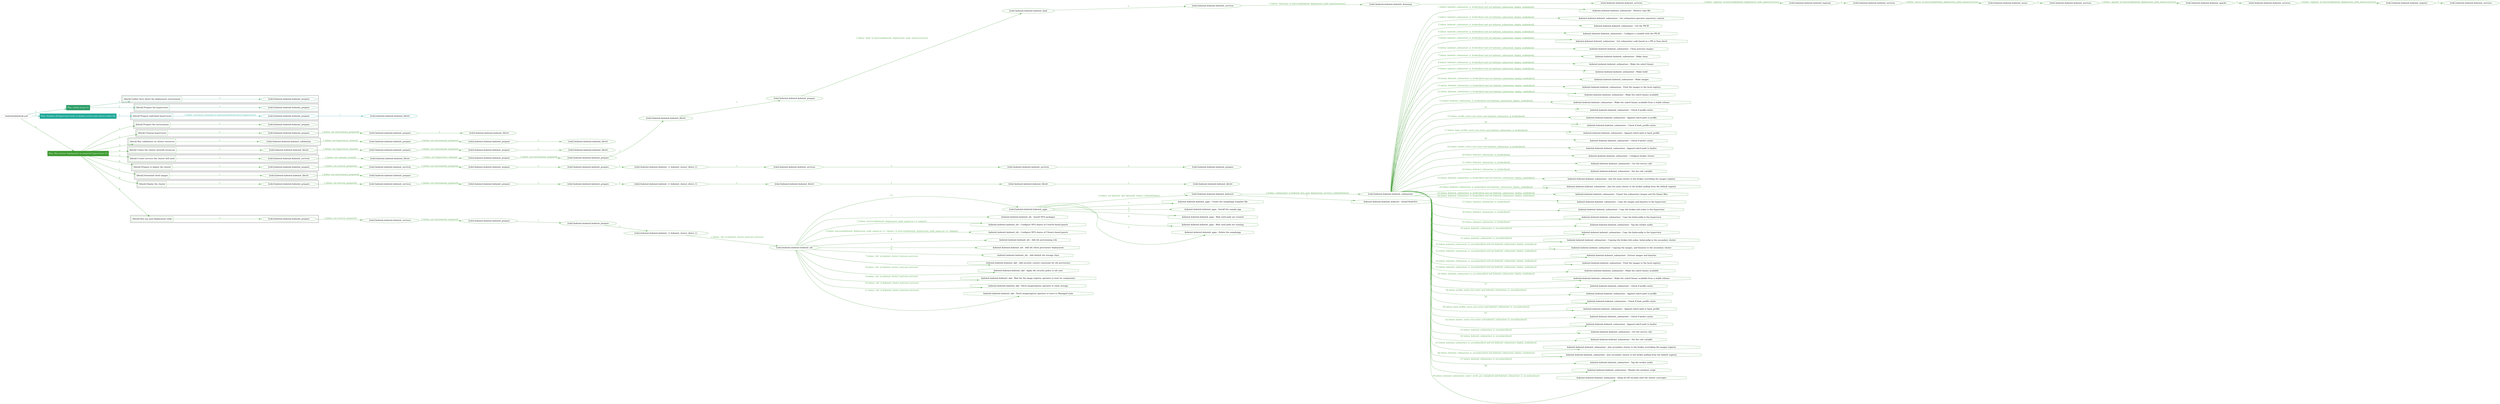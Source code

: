 digraph {
	graph [concentrate=true ordering=in rankdir=LR ratio=fill]
	edge [esep=5 sep=10]
	"kubeinit/playbook.yml" [id=root_node style=dotted]
	play_0c4634a3 [label="Play: Initial setup (1)" color="#2e9e67" fontcolor="#ffffff" id=play_0c4634a3 shape=box style=filled tooltip=localhost]
	"kubeinit/playbook.yml" -> play_0c4634a3 [label="1 " color="#2e9e67" fontcolor="#2e9e67" id=edge_c3331d84 labeltooltip="1 " tooltip="1 "]
	subgraph "kubeinit.kubeinit.kubeinit_prepare" {
		role_3b38fafc [label="[role] kubeinit.kubeinit.kubeinit_prepare" color="#2e9e67" id=role_3b38fafc tooltip="kubeinit.kubeinit.kubeinit_prepare"]
	}
	subgraph "kubeinit.kubeinit.kubeinit_prepare" {
		role_af4dd6e1 [label="[role] kubeinit.kubeinit.kubeinit_prepare" color="#2e9e67" id=role_af4dd6e1 tooltip="kubeinit.kubeinit.kubeinit_prepare"]
	}
	subgraph "Play: Initial setup (1)" {
		play_0c4634a3 -> block_d14b2f5d [label=1 color="#2e9e67" fontcolor="#2e9e67" id=edge_3132dbdb labeltooltip=1 tooltip=1]
		subgraph cluster_block_d14b2f5d {
			block_d14b2f5d [label="[block] Gather facts about the deployment environment" color="#2e9e67" id=block_d14b2f5d labeltooltip="Gather facts about the deployment environment" shape=box tooltip="Gather facts about the deployment environment"]
			block_d14b2f5d -> role_3b38fafc [label="1 " color="#2e9e67" fontcolor="#2e9e67" id=edge_5a045b10 labeltooltip="1 " tooltip="1 "]
		}
		play_0c4634a3 -> block_14938127 [label=2 color="#2e9e67" fontcolor="#2e9e67" id=edge_e78b3014 labeltooltip=2 tooltip=2]
		subgraph cluster_block_14938127 {
			block_14938127 [label="[block] Prepare the hypervisors" color="#2e9e67" id=block_14938127 labeltooltip="Prepare the hypervisors" shape=box tooltip="Prepare the hypervisors"]
			block_14938127 -> role_af4dd6e1 [label="1 " color="#2e9e67" fontcolor="#2e9e67" id=edge_fce2d78f labeltooltip="1 " tooltip="1 "]
		}
	}
	play_322d1b90 [label="Play: Prepare all hypervisor hosts to deploy service and cluster nodes (0)" color="#22a99a" fontcolor="#ffffff" id=play_322d1b90 shape=box style=filled tooltip="Play: Prepare all hypervisor hosts to deploy service and cluster nodes (0)"]
	"kubeinit/playbook.yml" -> play_322d1b90 [label="2 " color="#22a99a" fontcolor="#22a99a" id=edge_6b91dfad labeltooltip="2 " tooltip="2 "]
	subgraph "kubeinit.kubeinit.kubeinit_libvirt" {
		role_f97dacb4 [label="[role] kubeinit.kubeinit.kubeinit_libvirt" color="#22a99a" id=role_f97dacb4 tooltip="kubeinit.kubeinit.kubeinit_libvirt"]
	}
	subgraph "kubeinit.kubeinit.kubeinit_prepare" {
		role_a6f630ec [label="[role] kubeinit.kubeinit.kubeinit_prepare" color="#22a99a" id=role_a6f630ec tooltip="kubeinit.kubeinit.kubeinit_prepare"]
		role_a6f630ec -> role_f97dacb4 [label="1 " color="#22a99a" fontcolor="#22a99a" id=edge_4200a979 labeltooltip="1 " tooltip="1 "]
	}
	subgraph "Play: Prepare all hypervisor hosts to deploy service and cluster nodes (0)" {
		play_322d1b90 -> block_da90f940 [label=1 color="#22a99a" fontcolor="#22a99a" id=edge_9614850f labeltooltip=1 tooltip=1]
		subgraph cluster_block_da90f940 {
			block_da90f940 [label="[block] Prepare individual hypervisors" color="#22a99a" id=block_da90f940 labeltooltip="Prepare individual hypervisors" shape=box tooltip="Prepare individual hypervisors"]
			block_da90f940 -> role_a6f630ec [label="1 [when: inventory_hostname in hostvars['kubeinit-facts'].hypervisors]" color="#22a99a" fontcolor="#22a99a" id=edge_8263e8fa labeltooltip="1 [when: inventory_hostname in hostvars['kubeinit-facts'].hypervisors]" tooltip="1 [when: inventory_hostname in hostvars['kubeinit-facts'].hypervisors]"]
		}
	}
	play_9fefed78 [label="Play: Run cluster deployment on prepared hypervisors (1)" color="#3e9b31" fontcolor="#ffffff" id=play_9fefed78 shape=box style=filled tooltip=localhost]
	"kubeinit/playbook.yml" -> play_9fefed78 [label="3 " color="#3e9b31" fontcolor="#3e9b31" id=edge_942781f9 labeltooltip="3 " tooltip="3 "]
	subgraph "kubeinit.kubeinit.kubeinit_prepare" {
		role_6cd2583d [label="[role] kubeinit.kubeinit.kubeinit_prepare" color="#3e9b31" id=role_6cd2583d tooltip="kubeinit.kubeinit.kubeinit_prepare"]
	}
	subgraph "kubeinit.kubeinit.kubeinit_libvirt" {
		role_65f1f745 [label="[role] kubeinit.kubeinit.kubeinit_libvirt" color="#3e9b31" id=role_65f1f745 tooltip="kubeinit.kubeinit.kubeinit_libvirt"]
	}
	subgraph "kubeinit.kubeinit.kubeinit_prepare" {
		role_f4033417 [label="[role] kubeinit.kubeinit.kubeinit_prepare" color="#3e9b31" id=role_f4033417 tooltip="kubeinit.kubeinit.kubeinit_prepare"]
		role_f4033417 -> role_65f1f745 [label="1 " color="#3e9b31" fontcolor="#3e9b31" id=edge_194f7573 labeltooltip="1 " tooltip="1 "]
	}
	subgraph "kubeinit.kubeinit.kubeinit_prepare" {
		role_f5cd283a [label="[role] kubeinit.kubeinit.kubeinit_prepare" color="#3e9b31" id=role_f5cd283a tooltip="kubeinit.kubeinit.kubeinit_prepare"]
		role_f5cd283a -> role_f4033417 [label="1 [when: not environment_prepared]" color="#3e9b31" fontcolor="#3e9b31" id=edge_5fe4f9b1 labeltooltip="1 [when: not environment_prepared]" tooltip="1 [when: not environment_prepared]"]
	}
	subgraph "kubeinit.kubeinit.kubeinit_libvirt" {
		role_74cf1bb2 [label="[role] kubeinit.kubeinit.kubeinit_libvirt" color="#3e9b31" id=role_74cf1bb2 tooltip="kubeinit.kubeinit.kubeinit_libvirt"]
	}
	subgraph "kubeinit.kubeinit.kubeinit_prepare" {
		role_082b872c [label="[role] kubeinit.kubeinit.kubeinit_prepare" color="#3e9b31" id=role_082b872c tooltip="kubeinit.kubeinit.kubeinit_prepare"]
		role_082b872c -> role_74cf1bb2 [label="1 " color="#3e9b31" fontcolor="#3e9b31" id=edge_f7ee209c labeltooltip="1 " tooltip="1 "]
	}
	subgraph "kubeinit.kubeinit.kubeinit_prepare" {
		role_e1846ca0 [label="[role] kubeinit.kubeinit.kubeinit_prepare" color="#3e9b31" id=role_e1846ca0 tooltip="kubeinit.kubeinit.kubeinit_prepare"]
		role_e1846ca0 -> role_082b872c [label="1 [when: not environment_prepared]" color="#3e9b31" fontcolor="#3e9b31" id=edge_462e7a80 labeltooltip="1 [when: not environment_prepared]" tooltip="1 [when: not environment_prepared]"]
	}
	subgraph "kubeinit.kubeinit.kubeinit_validations" {
		role_1223a97a [label="[role] kubeinit.kubeinit.kubeinit_validations" color="#3e9b31" id=role_1223a97a tooltip="kubeinit.kubeinit.kubeinit_validations"]
		role_1223a97a -> role_e1846ca0 [label="1 [when: not hypervisors_cleaned]" color="#3e9b31" fontcolor="#3e9b31" id=edge_9ec47dc0 labeltooltip="1 [when: not hypervisors_cleaned]" tooltip="1 [when: not hypervisors_cleaned]"]
	}
	subgraph "kubeinit.kubeinit.kubeinit_libvirt" {
		role_7fea7269 [label="[role] kubeinit.kubeinit.kubeinit_libvirt" color="#3e9b31" id=role_7fea7269 tooltip="kubeinit.kubeinit.kubeinit_libvirt"]
	}
	subgraph "kubeinit.kubeinit.kubeinit_prepare" {
		role_538ec98e [label="[role] kubeinit.kubeinit.kubeinit_prepare" color="#3e9b31" id=role_538ec98e tooltip="kubeinit.kubeinit.kubeinit_prepare"]
		role_538ec98e -> role_7fea7269 [label="1 " color="#3e9b31" fontcolor="#3e9b31" id=edge_0d9528a6 labeltooltip="1 " tooltip="1 "]
	}
	subgraph "kubeinit.kubeinit.kubeinit_prepare" {
		role_9f4e166c [label="[role] kubeinit.kubeinit.kubeinit_prepare" color="#3e9b31" id=role_9f4e166c tooltip="kubeinit.kubeinit.kubeinit_prepare"]
		role_9f4e166c -> role_538ec98e [label="1 [when: not environment_prepared]" color="#3e9b31" fontcolor="#3e9b31" id=edge_911b7068 labeltooltip="1 [when: not environment_prepared]" tooltip="1 [when: not environment_prepared]"]
	}
	subgraph "kubeinit.kubeinit.kubeinit_libvirt" {
		role_ab2f9a42 [label="[role] kubeinit.kubeinit.kubeinit_libvirt" color="#3e9b31" id=role_ab2f9a42 tooltip="kubeinit.kubeinit.kubeinit_libvirt"]
		role_ab2f9a42 -> role_9f4e166c [label="1 [when: not hypervisors_cleaned]" color="#3e9b31" fontcolor="#3e9b31" id=edge_30babdd6 labeltooltip="1 [when: not hypervisors_cleaned]" tooltip="1 [when: not hypervisors_cleaned]"]
	}
	subgraph "kubeinit.kubeinit.kubeinit_services" {
		role_b92ab0a5 [label="[role] kubeinit.kubeinit.kubeinit_services" color="#3e9b31" id=role_b92ab0a5 tooltip="kubeinit.kubeinit.kubeinit_services"]
	}
	subgraph "kubeinit.kubeinit.kubeinit_registry" {
		role_1ec1f464 [label="[role] kubeinit.kubeinit.kubeinit_registry" color="#3e9b31" id=role_1ec1f464 tooltip="kubeinit.kubeinit.kubeinit_registry"]
		role_1ec1f464 -> role_b92ab0a5 [label="1 " color="#3e9b31" fontcolor="#3e9b31" id=edge_c2511f58 labeltooltip="1 " tooltip="1 "]
	}
	subgraph "kubeinit.kubeinit.kubeinit_services" {
		role_0f83ea68 [label="[role] kubeinit.kubeinit.kubeinit_services" color="#3e9b31" id=role_0f83ea68 tooltip="kubeinit.kubeinit.kubeinit_services"]
		role_0f83ea68 -> role_1ec1f464 [label="1 [when: 'registry' in hostvars[kubeinit_deployment_node_name].services]" color="#3e9b31" fontcolor="#3e9b31" id=edge_4179a0f3 labeltooltip="1 [when: 'registry' in hostvars[kubeinit_deployment_node_name].services]" tooltip="1 [when: 'registry' in hostvars[kubeinit_deployment_node_name].services]"]
	}
	subgraph "kubeinit.kubeinit.kubeinit_apache" {
		role_cf20ef20 [label="[role] kubeinit.kubeinit.kubeinit_apache" color="#3e9b31" id=role_cf20ef20 tooltip="kubeinit.kubeinit.kubeinit_apache"]
		role_cf20ef20 -> role_0f83ea68 [label="1 " color="#3e9b31" fontcolor="#3e9b31" id=edge_81953094 labeltooltip="1 " tooltip="1 "]
	}
	subgraph "kubeinit.kubeinit.kubeinit_services" {
		role_e3e700cd [label="[role] kubeinit.kubeinit.kubeinit_services" color="#3e9b31" id=role_e3e700cd tooltip="kubeinit.kubeinit.kubeinit_services"]
		role_e3e700cd -> role_cf20ef20 [label="1 [when: 'apache' in hostvars[kubeinit_deployment_node_name].services]" color="#3e9b31" fontcolor="#3e9b31" id=edge_649c0901 labeltooltip="1 [when: 'apache' in hostvars[kubeinit_deployment_node_name].services]" tooltip="1 [when: 'apache' in hostvars[kubeinit_deployment_node_name].services]"]
	}
	subgraph "kubeinit.kubeinit.kubeinit_nexus" {
		role_76541e37 [label="[role] kubeinit.kubeinit.kubeinit_nexus" color="#3e9b31" id=role_76541e37 tooltip="kubeinit.kubeinit.kubeinit_nexus"]
		role_76541e37 -> role_e3e700cd [label="1 " color="#3e9b31" fontcolor="#3e9b31" id=edge_bb77e7dd labeltooltip="1 " tooltip="1 "]
	}
	subgraph "kubeinit.kubeinit.kubeinit_services" {
		role_0cd78028 [label="[role] kubeinit.kubeinit.kubeinit_services" color="#3e9b31" id=role_0cd78028 tooltip="kubeinit.kubeinit.kubeinit_services"]
		role_0cd78028 -> role_76541e37 [label="1 [when: 'nexus' in hostvars[kubeinit_deployment_node_name].services]" color="#3e9b31" fontcolor="#3e9b31" id=edge_8248af64 labeltooltip="1 [when: 'nexus' in hostvars[kubeinit_deployment_node_name].services]" tooltip="1 [when: 'nexus' in hostvars[kubeinit_deployment_node_name].services]"]
	}
	subgraph "kubeinit.kubeinit.kubeinit_haproxy" {
		role_9465969a [label="[role] kubeinit.kubeinit.kubeinit_haproxy" color="#3e9b31" id=role_9465969a tooltip="kubeinit.kubeinit.kubeinit_haproxy"]
		role_9465969a -> role_0cd78028 [label="1 " color="#3e9b31" fontcolor="#3e9b31" id=edge_98bcc585 labeltooltip="1 " tooltip="1 "]
	}
	subgraph "kubeinit.kubeinit.kubeinit_services" {
		role_df7b7719 [label="[role] kubeinit.kubeinit.kubeinit_services" color="#3e9b31" id=role_df7b7719 tooltip="kubeinit.kubeinit.kubeinit_services"]
		role_df7b7719 -> role_9465969a [label="1 [when: 'haproxy' in hostvars[kubeinit_deployment_node_name].services]" color="#3e9b31" fontcolor="#3e9b31" id=edge_2e7e0240 labeltooltip="1 [when: 'haproxy' in hostvars[kubeinit_deployment_node_name].services]" tooltip="1 [when: 'haproxy' in hostvars[kubeinit_deployment_node_name].services]"]
	}
	subgraph "kubeinit.kubeinit.kubeinit_dnsmasq" {
		role_b3a4c7b6 [label="[role] kubeinit.kubeinit.kubeinit_dnsmasq" color="#3e9b31" id=role_b3a4c7b6 tooltip="kubeinit.kubeinit.kubeinit_dnsmasq"]
		role_b3a4c7b6 -> role_df7b7719 [label="1 " color="#3e9b31" fontcolor="#3e9b31" id=edge_7cb2a855 labeltooltip="1 " tooltip="1 "]
	}
	subgraph "kubeinit.kubeinit.kubeinit_services" {
		role_33954ceb [label="[role] kubeinit.kubeinit.kubeinit_services" color="#3e9b31" id=role_33954ceb tooltip="kubeinit.kubeinit.kubeinit_services"]
		role_33954ceb -> role_b3a4c7b6 [label="1 [when: 'dnsmasq' in hostvars[kubeinit_deployment_node_name].services]" color="#3e9b31" fontcolor="#3e9b31" id=edge_f4b71ca5 labeltooltip="1 [when: 'dnsmasq' in hostvars[kubeinit_deployment_node_name].services]" tooltip="1 [when: 'dnsmasq' in hostvars[kubeinit_deployment_node_name].services]"]
	}
	subgraph "kubeinit.kubeinit.kubeinit_bind" {
		role_628c1fdb [label="[role] kubeinit.kubeinit.kubeinit_bind" color="#3e9b31" id=role_628c1fdb tooltip="kubeinit.kubeinit.kubeinit_bind"]
		role_628c1fdb -> role_33954ceb [label="1 " color="#3e9b31" fontcolor="#3e9b31" id=edge_4c2c2541 labeltooltip="1 " tooltip="1 "]
	}
	subgraph "kubeinit.kubeinit.kubeinit_prepare" {
		role_79ed5968 [label="[role] kubeinit.kubeinit.kubeinit_prepare" color="#3e9b31" id=role_79ed5968 tooltip="kubeinit.kubeinit.kubeinit_prepare"]
		role_79ed5968 -> role_628c1fdb [label="1 [when: 'bind' in hostvars[kubeinit_deployment_node_name].services]" color="#3e9b31" fontcolor="#3e9b31" id=edge_cdbdce73 labeltooltip="1 [when: 'bind' in hostvars[kubeinit_deployment_node_name].services]" tooltip="1 [when: 'bind' in hostvars[kubeinit_deployment_node_name].services]"]
	}
	subgraph "kubeinit.kubeinit.kubeinit_libvirt" {
		role_6e614394 [label="[role] kubeinit.kubeinit.kubeinit_libvirt" color="#3e9b31" id=role_6e614394 tooltip="kubeinit.kubeinit.kubeinit_libvirt"]
		role_6e614394 -> role_79ed5968 [label="1 " color="#3e9b31" fontcolor="#3e9b31" id=edge_daf7b775 labeltooltip="1 " tooltip="1 "]
	}
	subgraph "kubeinit.kubeinit.kubeinit_prepare" {
		role_10293ddb [label="[role] kubeinit.kubeinit.kubeinit_prepare" color="#3e9b31" id=role_10293ddb tooltip="kubeinit.kubeinit.kubeinit_prepare"]
		role_10293ddb -> role_6e614394 [label="1 " color="#3e9b31" fontcolor="#3e9b31" id=edge_0292b1d3 labeltooltip="1 " tooltip="1 "]
	}
	subgraph "kubeinit.kubeinit.kubeinit_prepare" {
		role_2262cc6b [label="[role] kubeinit.kubeinit.kubeinit_prepare" color="#3e9b31" id=role_2262cc6b tooltip="kubeinit.kubeinit.kubeinit_prepare"]
		role_2262cc6b -> role_10293ddb [label="1 [when: not environment_prepared]" color="#3e9b31" fontcolor="#3e9b31" id=edge_5112e3e8 labeltooltip="1 [when: not environment_prepared]" tooltip="1 [when: not environment_prepared]"]
	}
	subgraph "kubeinit.kubeinit.kubeinit_libvirt" {
		role_15a482a8 [label="[role] kubeinit.kubeinit.kubeinit_libvirt" color="#3e9b31" id=role_15a482a8 tooltip="kubeinit.kubeinit.kubeinit_libvirt"]
		role_15a482a8 -> role_2262cc6b [label="1 [when: not hypervisors_cleaned]" color="#3e9b31" fontcolor="#3e9b31" id=edge_1e7a482b labeltooltip="1 [when: not hypervisors_cleaned]" tooltip="1 [when: not hypervisors_cleaned]"]
	}
	subgraph "kubeinit.kubeinit.kubeinit_services" {
		role_305c9e1f [label="[role] kubeinit.kubeinit.kubeinit_services" color="#3e9b31" id=role_305c9e1f tooltip="kubeinit.kubeinit.kubeinit_services"]
		role_305c9e1f -> role_15a482a8 [label="1 [when: not network_created]" color="#3e9b31" fontcolor="#3e9b31" id=edge_a0021deb labeltooltip="1 [when: not network_created]" tooltip="1 [when: not network_created]"]
	}
	subgraph "kubeinit.kubeinit.kubeinit_prepare" {
		role_0d67a109 [label="[role] kubeinit.kubeinit.kubeinit_prepare" color="#3e9b31" id=role_0d67a109 tooltip="kubeinit.kubeinit.kubeinit_prepare"]
	}
	subgraph "kubeinit.kubeinit.kubeinit_services" {
		role_82885d60 [label="[role] kubeinit.kubeinit.kubeinit_services" color="#3e9b31" id=role_82885d60 tooltip="kubeinit.kubeinit.kubeinit_services"]
		role_82885d60 -> role_0d67a109 [label="1 " color="#3e9b31" fontcolor="#3e9b31" id=edge_ba5b702a labeltooltip="1 " tooltip="1 "]
	}
	subgraph "kubeinit.kubeinit.kubeinit_services" {
		role_bfb58d6b [label="[role] kubeinit.kubeinit.kubeinit_services" color="#3e9b31" id=role_bfb58d6b tooltip="kubeinit.kubeinit.kubeinit_services"]
		role_bfb58d6b -> role_82885d60 [label="1 " color="#3e9b31" fontcolor="#3e9b31" id=edge_29ea9b35 labeltooltip="1 " tooltip="1 "]
	}
	subgraph "kubeinit.kubeinit.kubeinit_{{ kubeinit_cluster_distro }}" {
		role_bea3ba47 [label="[role] kubeinit.kubeinit.kubeinit_{{ kubeinit_cluster_distro }}" color="#3e9b31" id=role_bea3ba47 tooltip="kubeinit.kubeinit.kubeinit_{{ kubeinit_cluster_distro }}"]
		role_bea3ba47 -> role_bfb58d6b [label="1 " color="#3e9b31" fontcolor="#3e9b31" id=edge_2495984f labeltooltip="1 " tooltip="1 "]
	}
	subgraph "kubeinit.kubeinit.kubeinit_prepare" {
		role_50775960 [label="[role] kubeinit.kubeinit.kubeinit_prepare" color="#3e9b31" id=role_50775960 tooltip="kubeinit.kubeinit.kubeinit_prepare"]
		role_50775960 -> role_bea3ba47 [label="1 " color="#3e9b31" fontcolor="#3e9b31" id=edge_b6814902 labeltooltip="1 " tooltip="1 "]
	}
	subgraph "kubeinit.kubeinit.kubeinit_prepare" {
		role_cb4b22f7 [label="[role] kubeinit.kubeinit.kubeinit_prepare" color="#3e9b31" id=role_cb4b22f7 tooltip="kubeinit.kubeinit.kubeinit_prepare"]
		role_cb4b22f7 -> role_50775960 [label="1 " color="#3e9b31" fontcolor="#3e9b31" id=edge_19f66a1f labeltooltip="1 " tooltip="1 "]
	}
	subgraph "kubeinit.kubeinit.kubeinit_services" {
		role_ad96cbf1 [label="[role] kubeinit.kubeinit.kubeinit_services" color="#3e9b31" id=role_ad96cbf1 tooltip="kubeinit.kubeinit.kubeinit_services"]
		role_ad96cbf1 -> role_cb4b22f7 [label="1 [when: not environment_prepared]" color="#3e9b31" fontcolor="#3e9b31" id=edge_41e72242 labeltooltip="1 [when: not environment_prepared]" tooltip="1 [when: not environment_prepared]"]
	}
	subgraph "kubeinit.kubeinit.kubeinit_prepare" {
		role_f165d5be [label="[role] kubeinit.kubeinit.kubeinit_prepare" color="#3e9b31" id=role_f165d5be tooltip="kubeinit.kubeinit.kubeinit_prepare"]
		role_f165d5be -> role_ad96cbf1 [label="1 [when: not services_prepared]" color="#3e9b31" fontcolor="#3e9b31" id=edge_450894cc labeltooltip="1 [when: not services_prepared]" tooltip="1 [when: not services_prepared]"]
	}
	subgraph "kubeinit.kubeinit.kubeinit_prepare" {
		role_04b99feb [label="[role] kubeinit.kubeinit.kubeinit_prepare" color="#3e9b31" id=role_04b99feb tooltip="kubeinit.kubeinit.kubeinit_prepare"]
	}
	subgraph "kubeinit.kubeinit.kubeinit_libvirt" {
		role_c01b6b2d [label="[role] kubeinit.kubeinit.kubeinit_libvirt" color="#3e9b31" id=role_c01b6b2d tooltip="kubeinit.kubeinit.kubeinit_libvirt"]
		role_c01b6b2d -> role_04b99feb [label="1 [when: not environment_prepared]" color="#3e9b31" fontcolor="#3e9b31" id=edge_fe7a0faf labeltooltip="1 [when: not environment_prepared]" tooltip="1 [when: not environment_prepared]"]
	}
	subgraph "kubeinit.kubeinit.kubeinit_libvirt" {
		role_47fd00e9 [label="[role] kubeinit.kubeinit.kubeinit_libvirt" color="#3e9b31" id=role_47fd00e9 tooltip="kubeinit.kubeinit.kubeinit_libvirt"]
	}
	subgraph "kubeinit.kubeinit.kubeinit_libvirt" {
		role_532f0371 [label="[role] kubeinit.kubeinit.kubeinit_libvirt" color="#3e9b31" id=role_532f0371 tooltip="kubeinit.kubeinit.kubeinit_libvirt"]
		role_532f0371 -> role_47fd00e9 [label="1 " color="#3e9b31" fontcolor="#3e9b31" id=edge_6d67dc4f labeltooltip="1 " tooltip="1 "]
	}
	subgraph "kubeinit.kubeinit.kubeinit_libvirt" {
		role_40f50327 [label="[role] kubeinit.kubeinit.kubeinit_libvirt" color="#3e9b31" id=role_40f50327 tooltip="kubeinit.kubeinit.kubeinit_libvirt"]
		role_40f50327 -> role_532f0371 [label="1 " color="#3e9b31" fontcolor="#3e9b31" id=edge_27110873 labeltooltip="1 " tooltip="1 "]
	}
	subgraph "kubeinit.kubeinit.kubeinit_{{ kubeinit_cluster_distro }}" {
		role_4315a6df [label="[role] kubeinit.kubeinit.kubeinit_{{ kubeinit_cluster_distro }}" color="#3e9b31" id=role_4315a6df tooltip="kubeinit.kubeinit.kubeinit_{{ kubeinit_cluster_distro }}"]
		role_4315a6df -> role_40f50327 [label="1 " color="#3e9b31" fontcolor="#3e9b31" id=edge_fe7cc779 labeltooltip="1 " tooltip="1 "]
	}
	subgraph "kubeinit.kubeinit.kubeinit_prepare" {
		role_c55adf31 [label="[role] kubeinit.kubeinit.kubeinit_prepare" color="#3e9b31" id=role_c55adf31 tooltip="kubeinit.kubeinit.kubeinit_prepare"]
		role_c55adf31 -> role_4315a6df [label="1 " color="#3e9b31" fontcolor="#3e9b31" id=edge_32f05653 labeltooltip="1 " tooltip="1 "]
	}
	subgraph "kubeinit.kubeinit.kubeinit_prepare" {
		role_16df2b59 [label="[role] kubeinit.kubeinit.kubeinit_prepare" color="#3e9b31" id=role_16df2b59 tooltip="kubeinit.kubeinit.kubeinit_prepare"]
		role_16df2b59 -> role_c55adf31 [label="1 " color="#3e9b31" fontcolor="#3e9b31" id=edge_80aba275 labeltooltip="1 " tooltip="1 "]
	}
	subgraph "kubeinit.kubeinit.kubeinit_services" {
		role_13138b74 [label="[role] kubeinit.kubeinit.kubeinit_services" color="#3e9b31" id=role_13138b74 tooltip="kubeinit.kubeinit.kubeinit_services"]
		role_13138b74 -> role_16df2b59 [label="1 [when: not environment_prepared]" color="#3e9b31" fontcolor="#3e9b31" id=edge_15b7f401 labeltooltip="1 [when: not environment_prepared]" tooltip="1 [when: not environment_prepared]"]
	}
	subgraph "kubeinit.kubeinit.kubeinit_prepare" {
		role_77595514 [label="[role] kubeinit.kubeinit.kubeinit_prepare" color="#3e9b31" id=role_77595514 tooltip="kubeinit.kubeinit.kubeinit_prepare"]
		role_77595514 -> role_13138b74 [label="1 [when: not services_prepared]" color="#3e9b31" fontcolor="#3e9b31" id=edge_0497c4e7 labeltooltip="1 [when: not services_prepared]" tooltip="1 [when: not services_prepared]"]
	}
	subgraph "kubeinit.kubeinit.kubeinit_submariner" {
		role_a9b77088 [label="[role] kubeinit.kubeinit.kubeinit_submariner" color="#3e9b31" id=role_a9b77088 tooltip="kubeinit.kubeinit.kubeinit_submariner"]
		task_5a6ce184 [label="kubeinit.kubeinit.kubeinit_submariner : Remove repo file" color="#3e9b31" id=task_5a6ce184 shape=octagon tooltip="kubeinit.kubeinit.kubeinit_submariner : Remove repo file"]
		role_a9b77088 -> task_5a6ce184 [label="1 [when: kubeinit_submariner_is_broker|bool and not kubeinit_submariner_deploy_stable|bool]" color="#3e9b31" fontcolor="#3e9b31" id=edge_2d9f8057 labeltooltip="1 [when: kubeinit_submariner_is_broker|bool and not kubeinit_submariner_deploy_stable|bool]" tooltip="1 [when: kubeinit_submariner_is_broker|bool and not kubeinit_submariner_deploy_stable|bool]"]
		task_400713ee [label="kubeinit.kubeinit.kubeinit_submariner : Get submariner-operator repository content" color="#3e9b31" id=task_400713ee shape=octagon tooltip="kubeinit.kubeinit.kubeinit_submariner : Get submariner-operator repository content"]
		role_a9b77088 -> task_400713ee [label="2 [when: kubeinit_submariner_is_broker|bool and not kubeinit_submariner_deploy_stable|bool]" color="#3e9b31" fontcolor="#3e9b31" id=edge_441b7b8c labeltooltip="2 [when: kubeinit_submariner_is_broker|bool and not kubeinit_submariner_deploy_stable|bool]" tooltip="2 [when: kubeinit_submariner_is_broker|bool and not kubeinit_submariner_deploy_stable|bool]"]
		task_2482bd4c [label="kubeinit.kubeinit.kubeinit_submariner : Get the PR ID" color="#3e9b31" id=task_2482bd4c shape=octagon tooltip="kubeinit.kubeinit.kubeinit_submariner : Get the PR ID"]
		role_a9b77088 -> task_2482bd4c [label="3 [when: kubeinit_submariner_is_broker|bool and not kubeinit_submariner_deploy_stable|bool]" color="#3e9b31" fontcolor="#3e9b31" id=edge_d4df153a labeltooltip="3 [when: kubeinit_submariner_is_broker|bool and not kubeinit_submariner_deploy_stable|bool]" tooltip="3 [when: kubeinit_submariner_is_broker|bool and not kubeinit_submariner_deploy_stable|bool]"]
		task_69fd730b [label="kubeinit.kubeinit.kubeinit_submariner : Configure a variable with the PR ID" color="#3e9b31" id=task_69fd730b shape=octagon tooltip="kubeinit.kubeinit.kubeinit_submariner : Configure a variable with the PR ID"]
		role_a9b77088 -> task_69fd730b [label="4 [when: kubeinit_submariner_is_broker|bool and not kubeinit_submariner_deploy_stable|bool]" color="#3e9b31" fontcolor="#3e9b31" id=edge_212a4561 labeltooltip="4 [when: kubeinit_submariner_is_broker|bool and not kubeinit_submariner_deploy_stable|bool]" tooltip="4 [when: kubeinit_submariner_is_broker|bool and not kubeinit_submariner_deploy_stable|bool]"]
		task_3eff01e6 [label="kubeinit.kubeinit.kubeinit_submariner : Get submariner code based on a PR or from devel" color="#3e9b31" id=task_3eff01e6 shape=octagon tooltip="kubeinit.kubeinit.kubeinit_submariner : Get submariner code based on a PR or from devel"]
		role_a9b77088 -> task_3eff01e6 [label="5 [when: kubeinit_submariner_is_broker|bool and not kubeinit_submariner_deploy_stable|bool]" color="#3e9b31" fontcolor="#3e9b31" id=edge_20fe6b0e labeltooltip="5 [when: kubeinit_submariner_is_broker|bool and not kubeinit_submariner_deploy_stable|bool]" tooltip="5 [when: kubeinit_submariner_is_broker|bool and not kubeinit_submariner_deploy_stable|bool]"]
		task_f34e90ef [label="kubeinit.kubeinit.kubeinit_submariner : Clean previous images" color="#3e9b31" id=task_f34e90ef shape=octagon tooltip="kubeinit.kubeinit.kubeinit_submariner : Clean previous images"]
		role_a9b77088 -> task_f34e90ef [label="6 [when: kubeinit_submariner_is_broker|bool and not kubeinit_submariner_deploy_stable|bool]" color="#3e9b31" fontcolor="#3e9b31" id=edge_9580aa8b labeltooltip="6 [when: kubeinit_submariner_is_broker|bool and not kubeinit_submariner_deploy_stable|bool]" tooltip="6 [when: kubeinit_submariner_is_broker|bool and not kubeinit_submariner_deploy_stable|bool]"]
		task_51efd28d [label="kubeinit.kubeinit.kubeinit_submariner : Make clean" color="#3e9b31" id=task_51efd28d shape=octagon tooltip="kubeinit.kubeinit.kubeinit_submariner : Make clean"]
		role_a9b77088 -> task_51efd28d [label="7 [when: kubeinit_submariner_is_broker|bool and not kubeinit_submariner_deploy_stable|bool]" color="#3e9b31" fontcolor="#3e9b31" id=edge_c54eb371 labeltooltip="7 [when: kubeinit_submariner_is_broker|bool and not kubeinit_submariner_deploy_stable|bool]" tooltip="7 [when: kubeinit_submariner_is_broker|bool and not kubeinit_submariner_deploy_stable|bool]"]
		task_298b1978 [label="kubeinit.kubeinit.kubeinit_submariner : Make the subctl binary" color="#3e9b31" id=task_298b1978 shape=octagon tooltip="kubeinit.kubeinit.kubeinit_submariner : Make the subctl binary"]
		role_a9b77088 -> task_298b1978 [label="8 [when: kubeinit_submariner_is_broker|bool and not kubeinit_submariner_deploy_stable|bool]" color="#3e9b31" fontcolor="#3e9b31" id=edge_621c5521 labeltooltip="8 [when: kubeinit_submariner_is_broker|bool and not kubeinit_submariner_deploy_stable|bool]" tooltip="8 [when: kubeinit_submariner_is_broker|bool and not kubeinit_submariner_deploy_stable|bool]"]
		task_fc50ca13 [label="kubeinit.kubeinit.kubeinit_submariner : Make build" color="#3e9b31" id=task_fc50ca13 shape=octagon tooltip="kubeinit.kubeinit.kubeinit_submariner : Make build"]
		role_a9b77088 -> task_fc50ca13 [label="9 [when: kubeinit_submariner_is_broker|bool and not kubeinit_submariner_deploy_stable|bool]" color="#3e9b31" fontcolor="#3e9b31" id=edge_e8ef4dd3 labeltooltip="9 [when: kubeinit_submariner_is_broker|bool and not kubeinit_submariner_deploy_stable|bool]" tooltip="9 [when: kubeinit_submariner_is_broker|bool and not kubeinit_submariner_deploy_stable|bool]"]
		task_64cf42ff [label="kubeinit.kubeinit.kubeinit_submariner : Make images" color="#3e9b31" id=task_64cf42ff shape=octagon tooltip="kubeinit.kubeinit.kubeinit_submariner : Make images"]
		role_a9b77088 -> task_64cf42ff [label="10 [when: kubeinit_submariner_is_broker|bool and not kubeinit_submariner_deploy_stable|bool]" color="#3e9b31" fontcolor="#3e9b31" id=edge_e7ff2c9f labeltooltip="10 [when: kubeinit_submariner_is_broker|bool and not kubeinit_submariner_deploy_stable|bool]" tooltip="10 [when: kubeinit_submariner_is_broker|bool and not kubeinit_submariner_deploy_stable|bool]"]
		task_7e02556d [label="kubeinit.kubeinit.kubeinit_submariner : Push the images to the local registry" color="#3e9b31" id=task_7e02556d shape=octagon tooltip="kubeinit.kubeinit.kubeinit_submariner : Push the images to the local registry"]
		role_a9b77088 -> task_7e02556d [label="11 [when: kubeinit_submariner_is_broker|bool and not kubeinit_submariner_deploy_stable|bool]" color="#3e9b31" fontcolor="#3e9b31" id=edge_981e455d labeltooltip="11 [when: kubeinit_submariner_is_broker|bool and not kubeinit_submariner_deploy_stable|bool]" tooltip="11 [when: kubeinit_submariner_is_broker|bool and not kubeinit_submariner_deploy_stable|bool]"]
		task_19979244 [label="kubeinit.kubeinit.kubeinit_submariner : Make the subctl binary available" color="#3e9b31" id=task_19979244 shape=octagon tooltip="kubeinit.kubeinit.kubeinit_submariner : Make the subctl binary available"]
		role_a9b77088 -> task_19979244 [label="12 [when: kubeinit_submariner_is_broker|bool and not kubeinit_submariner_deploy_stable|bool]" color="#3e9b31" fontcolor="#3e9b31" id=edge_269b0c76 labeltooltip="12 [when: kubeinit_submariner_is_broker|bool and not kubeinit_submariner_deploy_stable|bool]" tooltip="12 [when: kubeinit_submariner_is_broker|bool and not kubeinit_submariner_deploy_stable|bool]"]
		task_d12e1f0b [label="kubeinit.kubeinit.kubeinit_submariner : Make the subctl binary available from a stable release" color="#3e9b31" id=task_d12e1f0b shape=octagon tooltip="kubeinit.kubeinit.kubeinit_submariner : Make the subctl binary available from a stable release"]
		role_a9b77088 -> task_d12e1f0b [label="13 [when: kubeinit_submariner_is_broker|bool and kubeinit_submariner_deploy_stable|bool]" color="#3e9b31" fontcolor="#3e9b31" id=edge_49cd2214 labeltooltip="13 [when: kubeinit_submariner_is_broker|bool and kubeinit_submariner_deploy_stable|bool]" tooltip="13 [when: kubeinit_submariner_is_broker|bool and kubeinit_submariner_deploy_stable|bool]"]
		task_28e5d83f [label="kubeinit.kubeinit.kubeinit_submariner : Check if profile exists" color="#3e9b31" id=task_28e5d83f shape=octagon tooltip="kubeinit.kubeinit.kubeinit_submariner : Check if profile exists"]
		role_a9b77088 -> task_28e5d83f [label="14 " color="#3e9b31" fontcolor="#3e9b31" id=edge_88b46ff4 labeltooltip="14 " tooltip="14 "]
		task_dbafed64 [label="kubeinit.kubeinit.kubeinit_submariner : Append subctl path to profile" color="#3e9b31" id=task_dbafed64 shape=octagon tooltip="kubeinit.kubeinit.kubeinit_submariner : Append subctl path to profile"]
		role_a9b77088 -> task_dbafed64 [label="15 [when: profile_exists.stat.exists and kubeinit_submariner_is_broker|bool]" color="#3e9b31" fontcolor="#3e9b31" id=edge_ec51f651 labeltooltip="15 [when: profile_exists.stat.exists and kubeinit_submariner_is_broker|bool]" tooltip="15 [when: profile_exists.stat.exists and kubeinit_submariner_is_broker|bool]"]
		task_39af5cad [label="kubeinit.kubeinit.kubeinit_submariner : Check if bash_profile exists" color="#3e9b31" id=task_39af5cad shape=octagon tooltip="kubeinit.kubeinit.kubeinit_submariner : Check if bash_profile exists"]
		role_a9b77088 -> task_39af5cad [label="16 " color="#3e9b31" fontcolor="#3e9b31" id=edge_3013b619 labeltooltip="16 " tooltip="16 "]
		task_f52f2fee [label="kubeinit.kubeinit.kubeinit_submariner : Append subctl path to bash_profile" color="#3e9b31" id=task_f52f2fee shape=octagon tooltip="kubeinit.kubeinit.kubeinit_submariner : Append subctl path to bash_profile"]
		role_a9b77088 -> task_f52f2fee [label="17 [when: bash_profile_exists.stat.exists and kubeinit_submariner_is_broker|bool]" color="#3e9b31" fontcolor="#3e9b31" id=edge_1df0b409 labeltooltip="17 [when: bash_profile_exists.stat.exists and kubeinit_submariner_is_broker|bool]" tooltip="17 [when: bash_profile_exists.stat.exists and kubeinit_submariner_is_broker|bool]"]
		task_07ea8269 [label="kubeinit.kubeinit.kubeinit_submariner : Check if bashrc exists" color="#3e9b31" id=task_07ea8269 shape=octagon tooltip="kubeinit.kubeinit.kubeinit_submariner : Check if bashrc exists"]
		role_a9b77088 -> task_07ea8269 [label="18 " color="#3e9b31" fontcolor="#3e9b31" id=edge_086046dd labeltooltip="18 " tooltip="18 "]
		task_c0dbb7bf [label="kubeinit.kubeinit.kubeinit_submariner : Append subctl path to bashrc" color="#3e9b31" id=task_c0dbb7bf shape=octagon tooltip="kubeinit.kubeinit.kubeinit_submariner : Append subctl path to bashrc"]
		role_a9b77088 -> task_c0dbb7bf [label="19 [when: bashrc_exists.stat.exists and kubeinit_submariner_is_broker|bool]" color="#3e9b31" fontcolor="#3e9b31" id=edge_09edf0c4 labeltooltip="19 [when: bashrc_exists.stat.exists and kubeinit_submariner_is_broker|bool]" tooltip="19 [when: bashrc_exists.stat.exists and kubeinit_submariner_is_broker|bool]"]
		task_296e3e3c [label="kubeinit.kubeinit.kubeinit_submariner : Configure broker cluster" color="#3e9b31" id=task_296e3e3c shape=octagon tooltip="kubeinit.kubeinit.kubeinit_submariner : Configure broker cluster"]
		role_a9b77088 -> task_296e3e3c [label="20 [when: kubeinit_submariner_is_broker|bool]" color="#3e9b31" fontcolor="#3e9b31" id=edge_6d7ab7ad labeltooltip="20 [when: kubeinit_submariner_is_broker|bool]" tooltip="20 [when: kubeinit_submariner_is_broker|bool]"]
		task_2310783d [label="kubeinit.kubeinit.kubeinit_submariner : Get the service cidr" color="#3e9b31" id=task_2310783d shape=octagon tooltip="kubeinit.kubeinit.kubeinit_submariner : Get the service cidr"]
		role_a9b77088 -> task_2310783d [label="21 [when: kubeinit_submariner_is_broker|bool]" color="#3e9b31" fontcolor="#3e9b31" id=edge_04219155 labeltooltip="21 [when: kubeinit_submariner_is_broker|bool]" tooltip="21 [when: kubeinit_submariner_is_broker|bool]"]
		task_cac3d395 [label="kubeinit.kubeinit.kubeinit_submariner : Set the cidr variable" color="#3e9b31" id=task_cac3d395 shape=octagon tooltip="kubeinit.kubeinit.kubeinit_submariner : Set the cidr variable"]
		role_a9b77088 -> task_cac3d395 [label="22 [when: kubeinit_submariner_is_broker|bool]" color="#3e9b31" fontcolor="#3e9b31" id=edge_915dc62e labeltooltip="22 [when: kubeinit_submariner_is_broker|bool]" tooltip="22 [when: kubeinit_submariner_is_broker|bool]"]
		task_09b74336 [label="kubeinit.kubeinit.kubeinit_submariner : Join the main cluster to the broker overriding the images registry" color="#3e9b31" id=task_09b74336 shape=octagon tooltip="kubeinit.kubeinit.kubeinit_submariner : Join the main cluster to the broker overriding the images registry"]
		role_a9b77088 -> task_09b74336 [label="23 [when: kubeinit_submariner_is_broker|bool and not kubeinit_submariner_deploy_stable|bool]" color="#3e9b31" fontcolor="#3e9b31" id=edge_c73ad378 labeltooltip="23 [when: kubeinit_submariner_is_broker|bool and not kubeinit_submariner_deploy_stable|bool]" tooltip="23 [when: kubeinit_submariner_is_broker|bool and not kubeinit_submariner_deploy_stable|bool]"]
		task_3fd30c35 [label="kubeinit.kubeinit.kubeinit_submariner : Join the main cluster to the broker pulling from the default registry" color="#3e9b31" id=task_3fd30c35 shape=octagon tooltip="kubeinit.kubeinit.kubeinit_submariner : Join the main cluster to the broker pulling from the default registry"]
		role_a9b77088 -> task_3fd30c35 [label="24 [when: kubeinit_submariner_is_broker|bool and kubeinit_submariner_deploy_stable|bool]" color="#3e9b31" fontcolor="#3e9b31" id=edge_cc95db5a labeltooltip="24 [when: kubeinit_submariner_is_broker|bool and kubeinit_submariner_deploy_stable|bool]" tooltip="24 [when: kubeinit_submariner_is_broker|bool and kubeinit_submariner_deploy_stable|bool]"]
		task_29425c16 [label="kubeinit.kubeinit.kubeinit_submariner : Export the submariner images and the binary files" color="#3e9b31" id=task_29425c16 shape=octagon tooltip="kubeinit.kubeinit.kubeinit_submariner : Export the submariner images and the binary files"]
		role_a9b77088 -> task_29425c16 [label="25 [when: kubeinit_submariner_is_broker|bool and not kubeinit_submariner_deploy_stable|bool]" color="#3e9b31" fontcolor="#3e9b31" id=edge_a51d9d7c labeltooltip="25 [when: kubeinit_submariner_is_broker|bool and not kubeinit_submariner_deploy_stable|bool]" tooltip="25 [when: kubeinit_submariner_is_broker|bool and not kubeinit_submariner_deploy_stable|bool]"]
		task_8e33a1a8 [label="kubeinit.kubeinit.kubeinit_submariner : Copy the images and binaries to the hypervisor" color="#3e9b31" id=task_8e33a1a8 shape=octagon tooltip="kubeinit.kubeinit.kubeinit_submariner : Copy the images and binaries to the hypervisor"]
		role_a9b77088 -> task_8e33a1a8 [label="26 [when: kubeinit_submariner_is_broker|bool and not kubeinit_submariner_deploy_stable|bool]" color="#3e9b31" fontcolor="#3e9b31" id=edge_c06f5a61 labeltooltip="26 [when: kubeinit_submariner_is_broker|bool and not kubeinit_submariner_deploy_stable|bool]" tooltip="26 [when: kubeinit_submariner_is_broker|bool and not kubeinit_submariner_deploy_stable|bool]"]
		task_7513a4e6 [label="kubeinit.kubeinit.kubeinit_submariner : Copy the broker-info.subm to the hypervisor" color="#3e9b31" id=task_7513a4e6 shape=octagon tooltip="kubeinit.kubeinit.kubeinit_submariner : Copy the broker-info.subm to the hypervisor"]
		role_a9b77088 -> task_7513a4e6 [label="27 [when: kubeinit_submariner_is_broker|bool]" color="#3e9b31" fontcolor="#3e9b31" id=edge_d66e68d9 labeltooltip="27 [when: kubeinit_submariner_is_broker|bool]" tooltip="27 [when: kubeinit_submariner_is_broker|bool]"]
		task_3c079c09 [label="kubeinit.kubeinit.kubeinit_submariner : Copy the kubeconfig to the hypervisor" color="#3e9b31" id=task_3c079c09 shape=octagon tooltip="kubeinit.kubeinit.kubeinit_submariner : Copy the kubeconfig to the hypervisor"]
		role_a9b77088 -> task_3c079c09 [label="28 [when: kubeinit_submariner_is_broker|bool]" color="#3e9b31" fontcolor="#3e9b31" id=edge_63df87de labeltooltip="28 [when: kubeinit_submariner_is_broker|bool]" tooltip="28 [when: kubeinit_submariner_is_broker|bool]"]
		task_88fc9b68 [label="kubeinit.kubeinit.kubeinit_submariner : Tag the worker nodes" color="#3e9b31" id=task_88fc9b68 shape=octagon tooltip="kubeinit.kubeinit.kubeinit_submariner : Tag the worker nodes"]
		role_a9b77088 -> task_88fc9b68 [label="29 [when: kubeinit_submariner_is_broker|bool]" color="#3e9b31" fontcolor="#3e9b31" id=edge_9948caf4 labeltooltip="29 [when: kubeinit_submariner_is_broker|bool]" tooltip="29 [when: kubeinit_submariner_is_broker|bool]"]
		task_95a745e3 [label="kubeinit.kubeinit.kubeinit_submariner : Copy the kubeconfig to the hypervisor" color="#3e9b31" id=task_95a745e3 shape=octagon tooltip="kubeinit.kubeinit.kubeinit_submariner : Copy the kubeconfig to the hypervisor"]
		role_a9b77088 -> task_95a745e3 [label="30 [when: kubeinit_submariner_is_secondary|bool]" color="#3e9b31" fontcolor="#3e9b31" id=edge_1f44fcc6 labeltooltip="30 [when: kubeinit_submariner_is_secondary|bool]" tooltip="30 [when: kubeinit_submariner_is_secondary|bool]"]
		task_57efbb56 [label="kubeinit.kubeinit.kubeinit_submariner : Copying the broker-info.subm, kubeconfig to the secondary cluster" color="#3e9b31" id=task_57efbb56 shape=octagon tooltip="kubeinit.kubeinit.kubeinit_submariner : Copying the broker-info.subm, kubeconfig to the secondary cluster"]
		role_a9b77088 -> task_57efbb56 [label="31 [when: kubeinit_submariner_is_secondary|bool]" color="#3e9b31" fontcolor="#3e9b31" id=edge_55e621ad labeltooltip="31 [when: kubeinit_submariner_is_secondary|bool]" tooltip="31 [when: kubeinit_submariner_is_secondary|bool]"]
		task_f3dfbe5b [label="kubeinit.kubeinit.kubeinit_submariner : Copying the images, and binaries to the secondary cluster" color="#3e9b31" id=task_f3dfbe5b shape=octagon tooltip="kubeinit.kubeinit.kubeinit_submariner : Copying the images, and binaries to the secondary cluster"]
		role_a9b77088 -> task_f3dfbe5b [label="32 [when: kubeinit_submariner_is_secondary|bool and not kubeinit_submariner_deploy_stable|bool]" color="#3e9b31" fontcolor="#3e9b31" id=edge_2549f7b6 labeltooltip="32 [when: kubeinit_submariner_is_secondary|bool and not kubeinit_submariner_deploy_stable|bool]" tooltip="32 [when: kubeinit_submariner_is_secondary|bool and not kubeinit_submariner_deploy_stable|bool]"]
		task_1ae29156 [label="kubeinit.kubeinit.kubeinit_submariner : Extract images and binaries" color="#3e9b31" id=task_1ae29156 shape=octagon tooltip="kubeinit.kubeinit.kubeinit_submariner : Extract images and binaries"]
		role_a9b77088 -> task_1ae29156 [label="33 [when: kubeinit_submariner_is_secondary|bool and not kubeinit_submariner_deploy_stable|bool]" color="#3e9b31" fontcolor="#3e9b31" id=edge_7e3b1762 labeltooltip="33 [when: kubeinit_submariner_is_secondary|bool and not kubeinit_submariner_deploy_stable|bool]" tooltip="33 [when: kubeinit_submariner_is_secondary|bool and not kubeinit_submariner_deploy_stable|bool]"]
		task_e031620f [label="kubeinit.kubeinit.kubeinit_submariner : Push the images to the local registry" color="#3e9b31" id=task_e031620f shape=octagon tooltip="kubeinit.kubeinit.kubeinit_submariner : Push the images to the local registry"]
		role_a9b77088 -> task_e031620f [label="34 [when: kubeinit_submariner_is_secondary|bool and not kubeinit_submariner_deploy_stable|bool]" color="#3e9b31" fontcolor="#3e9b31" id=edge_b68aac87 labeltooltip="34 [when: kubeinit_submariner_is_secondary|bool and not kubeinit_submariner_deploy_stable|bool]" tooltip="34 [when: kubeinit_submariner_is_secondary|bool and not kubeinit_submariner_deploy_stable|bool]"]
		task_fef247f6 [label="kubeinit.kubeinit.kubeinit_submariner : Make the subctl binary available" color="#3e9b31" id=task_fef247f6 shape=octagon tooltip="kubeinit.kubeinit.kubeinit_submariner : Make the subctl binary available"]
		role_a9b77088 -> task_fef247f6 [label="35 [when: kubeinit_submariner_is_secondary|bool and not kubeinit_submariner_deploy_stable|bool]" color="#3e9b31" fontcolor="#3e9b31" id=edge_e7b89820 labeltooltip="35 [when: kubeinit_submariner_is_secondary|bool and not kubeinit_submariner_deploy_stable|bool]" tooltip="35 [when: kubeinit_submariner_is_secondary|bool and not kubeinit_submariner_deploy_stable|bool]"]
		task_d3cf332b [label="kubeinit.kubeinit.kubeinit_submariner : Make the subctl binary available from a stable release" color="#3e9b31" id=task_d3cf332b shape=octagon tooltip="kubeinit.kubeinit.kubeinit_submariner : Make the subctl binary available from a stable release"]
		role_a9b77088 -> task_d3cf332b [label="36 [when: kubeinit_submariner_is_secondary|bool and kubeinit_submariner_deploy_stable|bool]" color="#3e9b31" fontcolor="#3e9b31" id=edge_42758684 labeltooltip="36 [when: kubeinit_submariner_is_secondary|bool and kubeinit_submariner_deploy_stable|bool]" tooltip="36 [when: kubeinit_submariner_is_secondary|bool and kubeinit_submariner_deploy_stable|bool]"]
		task_d6319268 [label="kubeinit.kubeinit.kubeinit_submariner : Check if profile exists" color="#3e9b31" id=task_d6319268 shape=octagon tooltip="kubeinit.kubeinit.kubeinit_submariner : Check if profile exists"]
		role_a9b77088 -> task_d6319268 [label="37 " color="#3e9b31" fontcolor="#3e9b31" id=edge_fd97f714 labeltooltip="37 " tooltip="37 "]
		task_641ed2cb [label="kubeinit.kubeinit.kubeinit_submariner : Append subctl path to profile" color="#3e9b31" id=task_641ed2cb shape=octagon tooltip="kubeinit.kubeinit.kubeinit_submariner : Append subctl path to profile"]
		role_a9b77088 -> task_641ed2cb [label="38 [when: profile_exists.stat.exists and kubeinit_submariner_is_secondary|bool]" color="#3e9b31" fontcolor="#3e9b31" id=edge_e481ae9a labeltooltip="38 [when: profile_exists.stat.exists and kubeinit_submariner_is_secondary|bool]" tooltip="38 [when: profile_exists.stat.exists and kubeinit_submariner_is_secondary|bool]"]
		task_66c4c6d7 [label="kubeinit.kubeinit.kubeinit_submariner : Check if bash_profile exists" color="#3e9b31" id=task_66c4c6d7 shape=octagon tooltip="kubeinit.kubeinit.kubeinit_submariner : Check if bash_profile exists"]
		role_a9b77088 -> task_66c4c6d7 [label="39 " color="#3e9b31" fontcolor="#3e9b31" id=edge_e8784121 labeltooltip="39 " tooltip="39 "]
		task_7887cc46 [label="kubeinit.kubeinit.kubeinit_submariner : Append subctl path to bash_profile" color="#3e9b31" id=task_7887cc46 shape=octagon tooltip="kubeinit.kubeinit.kubeinit_submariner : Append subctl path to bash_profile"]
		role_a9b77088 -> task_7887cc46 [label="40 [when: bash_profile_exists.stat.exists and kubeinit_submariner_is_secondary|bool]" color="#3e9b31" fontcolor="#3e9b31" id=edge_1aa841bd labeltooltip="40 [when: bash_profile_exists.stat.exists and kubeinit_submariner_is_secondary|bool]" tooltip="40 [when: bash_profile_exists.stat.exists and kubeinit_submariner_is_secondary|bool]"]
		task_b7ff7779 [label="kubeinit.kubeinit.kubeinit_submariner : Check if bashrc exists" color="#3e9b31" id=task_b7ff7779 shape=octagon tooltip="kubeinit.kubeinit.kubeinit_submariner : Check if bashrc exists"]
		role_a9b77088 -> task_b7ff7779 [label="41 " color="#3e9b31" fontcolor="#3e9b31" id=edge_04f360ef labeltooltip="41 " tooltip="41 "]
		task_494da20b [label="kubeinit.kubeinit.kubeinit_submariner : Append subctl path to bashrc" color="#3e9b31" id=task_494da20b shape=octagon tooltip="kubeinit.kubeinit.kubeinit_submariner : Append subctl path to bashrc"]
		role_a9b77088 -> task_494da20b [label="42 [when: bashrc_exists.stat.exists and kubeinit_submariner_is_secondary|bool]" color="#3e9b31" fontcolor="#3e9b31" id=edge_8f295fc0 labeltooltip="42 [when: bashrc_exists.stat.exists and kubeinit_submariner_is_secondary|bool]" tooltip="42 [when: bashrc_exists.stat.exists and kubeinit_submariner_is_secondary|bool]"]
		task_5bdafff1 [label="kubeinit.kubeinit.kubeinit_submariner : Get the service cidr" color="#3e9b31" id=task_5bdafff1 shape=octagon tooltip="kubeinit.kubeinit.kubeinit_submariner : Get the service cidr"]
		role_a9b77088 -> task_5bdafff1 [label="43 [when: kubeinit_submariner_is_secondary|bool]" color="#3e9b31" fontcolor="#3e9b31" id=edge_a3a098ba labeltooltip="43 [when: kubeinit_submariner_is_secondary|bool]" tooltip="43 [when: kubeinit_submariner_is_secondary|bool]"]
		task_b040ae4e [label="kubeinit.kubeinit.kubeinit_submariner : Set the cidr variable" color="#3e9b31" id=task_b040ae4e shape=octagon tooltip="kubeinit.kubeinit.kubeinit_submariner : Set the cidr variable"]
		role_a9b77088 -> task_b040ae4e [label="44 [when: kubeinit_submariner_is_secondary|bool]" color="#3e9b31" fontcolor="#3e9b31" id=edge_bbfdc869 labeltooltip="44 [when: kubeinit_submariner_is_secondary|bool]" tooltip="44 [when: kubeinit_submariner_is_secondary|bool]"]
		task_00bba58a [label="kubeinit.kubeinit.kubeinit_submariner : Join secondary cluster to the broker overriding the images registry" color="#3e9b31" id=task_00bba58a shape=octagon tooltip="kubeinit.kubeinit.kubeinit_submariner : Join secondary cluster to the broker overriding the images registry"]
		role_a9b77088 -> task_00bba58a [label="45 [when: kubeinit_submariner_is_secondary|bool and not kubeinit_submariner_deploy_stable|bool]" color="#3e9b31" fontcolor="#3e9b31" id=edge_43efec4c labeltooltip="45 [when: kubeinit_submariner_is_secondary|bool and not kubeinit_submariner_deploy_stable|bool]" tooltip="45 [when: kubeinit_submariner_is_secondary|bool and not kubeinit_submariner_deploy_stable|bool]"]
		task_608069b3 [label="kubeinit.kubeinit.kubeinit_submariner : Join secondary cluster to the broker pulling from the default registry" color="#3e9b31" id=task_608069b3 shape=octagon tooltip="kubeinit.kubeinit.kubeinit_submariner : Join secondary cluster to the broker pulling from the default registry"]
		role_a9b77088 -> task_608069b3 [label="46 [when: kubeinit_submariner_is_secondary|bool and kubeinit_submariner_deploy_stable|bool]" color="#3e9b31" fontcolor="#3e9b31" id=edge_b7da5b8f labeltooltip="46 [when: kubeinit_submariner_is_secondary|bool and kubeinit_submariner_deploy_stable|bool]" tooltip="46 [when: kubeinit_submariner_is_secondary|bool and kubeinit_submariner_deploy_stable|bool]"]
		task_e7bb6230 [label="kubeinit.kubeinit.kubeinit_submariner : Tag the worker nodes" color="#3e9b31" id=task_e7bb6230 shape=octagon tooltip="kubeinit.kubeinit.kubeinit_submariner : Tag the worker nodes"]
		role_a9b77088 -> task_e7bb6230 [label="47 [when: kubeinit_submariner_is_secondary|bool]" color="#3e9b31" fontcolor="#3e9b31" id=edge_853f4114 labeltooltip="47 [when: kubeinit_submariner_is_secondary|bool]" tooltip="47 [when: kubeinit_submariner_is_secondary|bool]"]
		task_1403bd05 [label="kubeinit.kubeinit.kubeinit_submariner : Render the netshoot script" color="#3e9b31" id=task_1403bd05 shape=octagon tooltip="kubeinit.kubeinit.kubeinit_submariner : Render the netshoot script"]
		role_a9b77088 -> task_1403bd05 [label="48 " color="#3e9b31" fontcolor="#3e9b31" id=edge_264b0420 labeltooltip="48 " tooltip="48 "]
		task_95c5c157 [label="kubeinit.kubeinit.kubeinit_submariner : Sleep for 60 seconds until the cluster converges" color="#3e9b31" id=task_95c5c157 shape=octagon tooltip="kubeinit.kubeinit.kubeinit_submariner : Sleep for 60 seconds until the cluster converges"]
		role_a9b77088 -> task_95c5c157 [label="49 [when: kubeinit_submariner_subctl_verify_pre_sleep|bool and kubeinit_submariner_is_secondary|bool]" color="#3e9b31" fontcolor="#3e9b31" id=edge_3e21c8d4 labeltooltip="49 [when: kubeinit_submariner_subctl_verify_pre_sleep|bool and kubeinit_submariner_is_secondary|bool]" tooltip="49 [when: kubeinit_submariner_subctl_verify_pre_sleep|bool and kubeinit_submariner_is_secondary|bool]"]
	}
	subgraph "kubeinit.kubeinit.kubeinit_kubevirt" {
		role_a5de17a2 [label="[role] kubeinit.kubeinit.kubeinit_kubevirt" color="#3e9b31" id=role_a5de17a2 tooltip="kubeinit.kubeinit.kubeinit_kubevirt"]
		task_8ea445bf [label="kubeinit.kubeinit.kubeinit_kubevirt : Install KubeVirt" color="#3e9b31" id=task_8ea445bf shape=octagon tooltip="kubeinit.kubeinit.kubeinit_kubevirt : Install KubeVirt"]
		role_a5de17a2 -> task_8ea445bf [label="1 " color="#3e9b31" fontcolor="#3e9b31" id=edge_ce2856b2 labeltooltip="1 " tooltip="1 "]
		role_a5de17a2 -> role_a9b77088 [label="2 [when: 'submariner' in kubeinit_fact_post_deployment_services | default(False)]" color="#3e9b31" fontcolor="#3e9b31" id=edge_101c9dd5 labeltooltip="2 [when: 'submariner' in kubeinit_fact_post_deployment_services | default(False)]" tooltip="2 [when: 'submariner' in kubeinit_fact_post_deployment_services | default(False)]"]
	}
	subgraph "kubeinit.kubeinit.kubeinit_apps" {
		role_40bf24ee [label="[role] kubeinit.kubeinit.kubeinit_apps" color="#3e9b31" id=role_40bf24ee tooltip="kubeinit.kubeinit.kubeinit_apps"]
		task_546f76a2 [label="kubeinit.kubeinit.kubeinit_apps : Create the sampleapp template file" color="#3e9b31" id=task_546f76a2 shape=octagon tooltip="kubeinit.kubeinit.kubeinit_apps : Create the sampleapp template file"]
		role_40bf24ee -> task_546f76a2 [label="1 " color="#3e9b31" fontcolor="#3e9b31" id=edge_2c45be5b labeltooltip="1 " tooltip="1 "]
		task_e8abf41b [label="kubeinit.kubeinit.kubeinit_apps : Install the sample app" color="#3e9b31" id=task_e8abf41b shape=octagon tooltip="kubeinit.kubeinit.kubeinit_apps : Install the sample app"]
		role_40bf24ee -> task_e8abf41b [label="2 " color="#3e9b31" fontcolor="#3e9b31" id=edge_518beb01 labeltooltip="2 " tooltip="2 "]
		task_721acacf [label="kubeinit.kubeinit.kubeinit_apps : Wait until pods are created" color="#3e9b31" id=task_721acacf shape=octagon tooltip="kubeinit.kubeinit.kubeinit_apps : Wait until pods are created"]
		role_40bf24ee -> task_721acacf [label="3 " color="#3e9b31" fontcolor="#3e9b31" id=edge_c977ead0 labeltooltip="3 " tooltip="3 "]
		task_84a63659 [label="kubeinit.kubeinit.kubeinit_apps : Wait until pods are running" color="#3e9b31" id=task_84a63659 shape=octagon tooltip="kubeinit.kubeinit.kubeinit_apps : Wait until pods are running"]
		role_40bf24ee -> task_84a63659 [label="4 " color="#3e9b31" fontcolor="#3e9b31" id=edge_a27d6112 labeltooltip="4 " tooltip="4 "]
		task_75b19452 [label="kubeinit.kubeinit.kubeinit_apps : Delete the sampleapp" color="#3e9b31" id=task_75b19452 shape=octagon tooltip="kubeinit.kubeinit.kubeinit_apps : Delete the sampleapp"]
		role_40bf24ee -> task_75b19452 [label="5 " color="#3e9b31" fontcolor="#3e9b31" id=edge_afe8363f labeltooltip="5 " tooltip="5 "]
		role_40bf24ee -> role_a5de17a2 [label="6 [when: not kubeinit_okd_openshift_deploy | default(False)]" color="#3e9b31" fontcolor="#3e9b31" id=edge_b7bf1032 labeltooltip="6 [when: not kubeinit_okd_openshift_deploy | default(False)]" tooltip="6 [when: not kubeinit_okd_openshift_deploy | default(False)]"]
	}
	subgraph "kubeinit.kubeinit.kubeinit_nfs" {
		role_1781f2fc [label="[role] kubeinit.kubeinit.kubeinit_nfs" color="#3e9b31" id=role_1781f2fc tooltip="kubeinit.kubeinit.kubeinit_nfs"]
		task_8a7dbf17 [label="kubeinit.kubeinit.kubeinit_nfs : Install NFS packages" color="#3e9b31" id=task_8a7dbf17 shape=octagon tooltip="kubeinit.kubeinit.kubeinit_nfs : Install NFS packages"]
		role_1781f2fc -> task_8a7dbf17 [label="1 " color="#3e9b31" fontcolor="#3e9b31" id=edge_dd62ccb2 labeltooltip="1 " tooltip="1 "]
		task_544b65e4 [label="kubeinit.kubeinit.kubeinit_nfs : Configure NFS shares of CentOS based guests" color="#3e9b31" id=task_544b65e4 shape=octagon tooltip="kubeinit.kubeinit.kubeinit_nfs : Configure NFS shares of CentOS based guests"]
		role_1781f2fc -> task_544b65e4 [label="2 [when: hostvars[kubeinit_deployment_node_name].os == 'centos']" color="#3e9b31" fontcolor="#3e9b31" id=edge_14f820ec labeltooltip="2 [when: hostvars[kubeinit_deployment_node_name].os == 'centos']" tooltip="2 [when: hostvars[kubeinit_deployment_node_name].os == 'centos']"]
		task_a8340c5a [label="kubeinit.kubeinit.kubeinit_nfs : Configure NFS shares of Ubuntu based guests" color="#3e9b31" id=task_a8340c5a shape=octagon tooltip="kubeinit.kubeinit.kubeinit_nfs : Configure NFS shares of Ubuntu based guests"]
		role_1781f2fc -> task_a8340c5a [label="3 [when: hostvars[kubeinit_deployment_node_name].os == 'ubuntu' or hostvars[kubeinit_deployment_node_name].os == 'debian']" color="#3e9b31" fontcolor="#3e9b31" id=edge_e2a3c6b2 labeltooltip="3 [when: hostvars[kubeinit_deployment_node_name].os == 'ubuntu' or hostvars[kubeinit_deployment_node_name].os == 'debian']" tooltip="3 [when: hostvars[kubeinit_deployment_node_name].os == 'ubuntu' or hostvars[kubeinit_deployment_node_name].os == 'debian']"]
		task_8ab07b10 [label="kubeinit.kubeinit.kubeinit_nfs : Add nfs provisioning role" color="#3e9b31" id=task_8ab07b10 shape=octagon tooltip="kubeinit.kubeinit.kubeinit_nfs : Add nfs provisioning role"]
		role_1781f2fc -> task_8ab07b10 [label="4 " color="#3e9b31" fontcolor="#3e9b31" id=edge_1d1f5491 labeltooltip="4 " tooltip="4 "]
		task_8d9f6596 [label="kubeinit.kubeinit.kubeinit_nfs : Add nfs client provisioner deployment" color="#3e9b31" id=task_8d9f6596 shape=octagon tooltip="kubeinit.kubeinit.kubeinit_nfs : Add nfs client provisioner deployment"]
		role_1781f2fc -> task_8d9f6596 [label="5 " color="#3e9b31" fontcolor="#3e9b31" id=edge_a0421b40 labeltooltip="5 " tooltip="5 "]
		task_a5335403 [label="kubeinit.kubeinit.kubeinit_nfs : Add default nfs storage class" color="#3e9b31" id=task_a5335403 shape=octagon tooltip="kubeinit.kubeinit.kubeinit_nfs : Add default nfs storage class"]
		role_1781f2fc -> task_a5335403 [label="6 " color="#3e9b31" fontcolor="#3e9b31" id=edge_37c8969e labeltooltip="6 " tooltip="6 "]
		task_fd385eb8 [label="kubeinit.kubeinit.kubeinit_okd : Add security context constraint for nfs provisioner" color="#3e9b31" id=task_fd385eb8 shape=octagon tooltip="kubeinit.kubeinit.kubeinit_okd : Add security context constraint for nfs provisioner"]
		role_1781f2fc -> task_fd385eb8 [label="7 [when: 'nfs' in kubeinit_cluster_hostvars.services]" color="#3e9b31" fontcolor="#3e9b31" id=edge_b9d121a2 labeltooltip="7 [when: 'nfs' in kubeinit_cluster_hostvars.services]" tooltip="7 [when: 'nfs' in kubeinit_cluster_hostvars.services]"]
		task_c82fb920 [label="kubeinit.kubeinit.kubeinit_okd : Apply nfs security policy to nfs user" color="#3e9b31" id=task_c82fb920 shape=octagon tooltip="kubeinit.kubeinit.kubeinit_okd : Apply nfs security policy to nfs user"]
		role_1781f2fc -> task_c82fb920 [label="8 [when: 'nfs' in kubeinit_cluster_hostvars.services]" color="#3e9b31" fontcolor="#3e9b31" id=edge_5c6f8339 labeltooltip="8 [when: 'nfs' in kubeinit_cluster_hostvars.services]" tooltip="8 [when: 'nfs' in kubeinit_cluster_hostvars.services]"]
		task_2f12358d [label="kubeinit.kubeinit.kubeinit_okd : Wait for the image registry operator to start its components" color="#3e9b31" id=task_2f12358d shape=octagon tooltip="kubeinit.kubeinit.kubeinit_okd : Wait for the image registry operator to start its components"]
		role_1781f2fc -> task_2f12358d [label="9 [when: 'nfs' in kubeinit_cluster_hostvars.services]" color="#3e9b31" fontcolor="#3e9b31" id=edge_6fa2a005 labeltooltip="9 [when: 'nfs' in kubeinit_cluster_hostvars.services]" tooltip="9 [when: 'nfs' in kubeinit_cluster_hostvars.services]"]
		task_1da7ccf3 [label="kubeinit.kubeinit.kubeinit_okd : Patch imageregistry operator to claim storage" color="#3e9b31" id=task_1da7ccf3 shape=octagon tooltip="kubeinit.kubeinit.kubeinit_okd : Patch imageregistry operator to claim storage"]
		role_1781f2fc -> task_1da7ccf3 [label="10 [when: 'nfs' in kubeinit_cluster_hostvars.services]" color="#3e9b31" fontcolor="#3e9b31" id=edge_398b49d7 labeltooltip="10 [when: 'nfs' in kubeinit_cluster_hostvars.services]" tooltip="10 [when: 'nfs' in kubeinit_cluster_hostvars.services]"]
		task_6682806f [label="kubeinit.kubeinit.kubeinit_okd : Patch imageregistry operator to move to Managed state" color="#3e9b31" id=task_6682806f shape=octagon tooltip="kubeinit.kubeinit.kubeinit_okd : Patch imageregistry operator to move to Managed state"]
		role_1781f2fc -> task_6682806f [label="11 [when: 'nfs' in kubeinit_cluster_hostvars.services]" color="#3e9b31" fontcolor="#3e9b31" id=edge_6ef6482f labeltooltip="11 [when: 'nfs' in kubeinit_cluster_hostvars.services]" tooltip="11 [when: 'nfs' in kubeinit_cluster_hostvars.services]"]
		role_1781f2fc -> role_40bf24ee [label="12 " color="#3e9b31" fontcolor="#3e9b31" id=edge_2bff8c82 labeltooltip="12 " tooltip="12 "]
	}
	subgraph "kubeinit.kubeinit.kubeinit_{{ kubeinit_cluster_distro }}" {
		role_6cac25ab [label="[role] kubeinit.kubeinit.kubeinit_{{ kubeinit_cluster_distro }}" color="#3e9b31" id=role_6cac25ab tooltip="kubeinit.kubeinit.kubeinit_{{ kubeinit_cluster_distro }}"]
		role_6cac25ab -> role_1781f2fc [label="1 [when: 'nfs' in kubeinit_cluster_hostvars.services]" color="#3e9b31" fontcolor="#3e9b31" id=edge_739b7dd2 labeltooltip="1 [when: 'nfs' in kubeinit_cluster_hostvars.services]" tooltip="1 [when: 'nfs' in kubeinit_cluster_hostvars.services]"]
	}
	subgraph "kubeinit.kubeinit.kubeinit_prepare" {
		role_b6f645b8 [label="[role] kubeinit.kubeinit.kubeinit_prepare" color="#3e9b31" id=role_b6f645b8 tooltip="kubeinit.kubeinit.kubeinit_prepare"]
		role_b6f645b8 -> role_6cac25ab [label="1 " color="#3e9b31" fontcolor="#3e9b31" id=edge_ee189966 labeltooltip="1 " tooltip="1 "]
	}
	subgraph "kubeinit.kubeinit.kubeinit_prepare" {
		role_0fbf1e03 [label="[role] kubeinit.kubeinit.kubeinit_prepare" color="#3e9b31" id=role_0fbf1e03 tooltip="kubeinit.kubeinit.kubeinit_prepare"]
		role_0fbf1e03 -> role_b6f645b8 [label="1 " color="#3e9b31" fontcolor="#3e9b31" id=edge_8e8bc0b2 labeltooltip="1 " tooltip="1 "]
	}
	subgraph "kubeinit.kubeinit.kubeinit_services" {
		role_391fe7e2 [label="[role] kubeinit.kubeinit.kubeinit_services" color="#3e9b31" id=role_391fe7e2 tooltip="kubeinit.kubeinit.kubeinit_services"]
		role_391fe7e2 -> role_0fbf1e03 [label="1 [when: not environment_prepared]" color="#3e9b31" fontcolor="#3e9b31" id=edge_43a64286 labeltooltip="1 [when: not environment_prepared]" tooltip="1 [when: not environment_prepared]"]
	}
	subgraph "kubeinit.kubeinit.kubeinit_prepare" {
		role_eb78aa14 [label="[role] kubeinit.kubeinit.kubeinit_prepare" color="#3e9b31" id=role_eb78aa14 tooltip="kubeinit.kubeinit.kubeinit_prepare"]
		role_eb78aa14 -> role_391fe7e2 [label="1 [when: not services_prepared]" color="#3e9b31" fontcolor="#3e9b31" id=edge_449c0bc2 labeltooltip="1 [when: not services_prepared]" tooltip="1 [when: not services_prepared]"]
	}
	subgraph "Play: Run cluster deployment on prepared hypervisors (1)" {
		play_9fefed78 -> block_4d627aef [label=1 color="#3e9b31" fontcolor="#3e9b31" id=edge_1730623e labeltooltip=1 tooltip=1]
		subgraph cluster_block_4d627aef {
			block_4d627aef [label="[block] Prepare the environment" color="#3e9b31" id=block_4d627aef labeltooltip="Prepare the environment" shape=box tooltip="Prepare the environment"]
			block_4d627aef -> role_6cd2583d [label="1 " color="#3e9b31" fontcolor="#3e9b31" id=edge_722b98ba labeltooltip="1 " tooltip="1 "]
		}
		play_9fefed78 -> block_9618e587 [label=2 color="#3e9b31" fontcolor="#3e9b31" id=edge_fcf6c9ca labeltooltip=2 tooltip=2]
		subgraph cluster_block_9618e587 {
			block_9618e587 [label="[block] Cleanup hypervisors" color="#3e9b31" id=block_9618e587 labeltooltip="Cleanup hypervisors" shape=box tooltip="Cleanup hypervisors"]
			block_9618e587 -> role_f5cd283a [label="1 " color="#3e9b31" fontcolor="#3e9b31" id=edge_22e284d2 labeltooltip="1 " tooltip="1 "]
		}
		play_9fefed78 -> block_1e5c6680 [label=3 color="#3e9b31" fontcolor="#3e9b31" id=edge_173cf6e1 labeltooltip=3 tooltip=3]
		subgraph cluster_block_1e5c6680 {
			block_1e5c6680 [label="[block] Run validations on cluster resources" color="#3e9b31" id=block_1e5c6680 labeltooltip="Run validations on cluster resources" shape=box tooltip="Run validations on cluster resources"]
			block_1e5c6680 -> role_1223a97a [label="1 " color="#3e9b31" fontcolor="#3e9b31" id=edge_4047fc5c labeltooltip="1 " tooltip="1 "]
		}
		play_9fefed78 -> block_7116d008 [label=4 color="#3e9b31" fontcolor="#3e9b31" id=edge_f33d1243 labeltooltip=4 tooltip=4]
		subgraph cluster_block_7116d008 {
			block_7116d008 [label="[block] Create the cluster network resources" color="#3e9b31" id=block_7116d008 labeltooltip="Create the cluster network resources" shape=box tooltip="Create the cluster network resources"]
			block_7116d008 -> role_ab2f9a42 [label="1 " color="#3e9b31" fontcolor="#3e9b31" id=edge_4c92c58e labeltooltip="1 " tooltip="1 "]
		}
		play_9fefed78 -> block_d50b1145 [label=5 color="#3e9b31" fontcolor="#3e9b31" id=edge_a707b46a labeltooltip=5 tooltip=5]
		subgraph cluster_block_d50b1145 {
			block_d50b1145 [label="[block] Create services the cluster will need" color="#3e9b31" id=block_d50b1145 labeltooltip="Create services the cluster will need" shape=box tooltip="Create services the cluster will need"]
			block_d50b1145 -> role_305c9e1f [label="1 " color="#3e9b31" fontcolor="#3e9b31" id=edge_7e894572 labeltooltip="1 " tooltip="1 "]
		}
		play_9fefed78 -> block_cdae77bd [label=6 color="#3e9b31" fontcolor="#3e9b31" id=edge_95cdf6f5 labeltooltip=6 tooltip=6]
		subgraph cluster_block_cdae77bd {
			block_cdae77bd [label="[block] Prepare to deploy the cluster" color="#3e9b31" id=block_cdae77bd labeltooltip="Prepare to deploy the cluster" shape=box tooltip="Prepare to deploy the cluster"]
			block_cdae77bd -> role_f165d5be [label="1 " color="#3e9b31" fontcolor="#3e9b31" id=edge_6556d8af labeltooltip="1 " tooltip="1 "]
		}
		play_9fefed78 -> block_cdd454cf [label=7 color="#3e9b31" fontcolor="#3e9b31" id=edge_617e1d7e labeltooltip=7 tooltip=7]
		subgraph cluster_block_cdd454cf {
			block_cdd454cf [label="[block] Download cloud images" color="#3e9b31" id=block_cdd454cf labeltooltip="Download cloud images" shape=box tooltip="Download cloud images"]
			block_cdd454cf -> role_c01b6b2d [label="1 " color="#3e9b31" fontcolor="#3e9b31" id=edge_e564ba8f labeltooltip="1 " tooltip="1 "]
		}
		play_9fefed78 -> block_a0589ab6 [label=8 color="#3e9b31" fontcolor="#3e9b31" id=edge_a699532c labeltooltip=8 tooltip=8]
		subgraph cluster_block_a0589ab6 {
			block_a0589ab6 [label="[block] Deploy the cluster" color="#3e9b31" id=block_a0589ab6 labeltooltip="Deploy the cluster" shape=box tooltip="Deploy the cluster"]
			block_a0589ab6 -> role_77595514 [label="1 " color="#3e9b31" fontcolor="#3e9b31" id=edge_82152ffb labeltooltip="1 " tooltip="1 "]
		}
		play_9fefed78 -> block_9ed6be65 [label=9 color="#3e9b31" fontcolor="#3e9b31" id=edge_bb955b13 labeltooltip=9 tooltip=9]
		subgraph cluster_block_9ed6be65 {
			block_9ed6be65 [label="[block] Run any post-deployment tasks" color="#3e9b31" id=block_9ed6be65 labeltooltip="Run any post-deployment tasks" shape=box tooltip="Run any post-deployment tasks"]
			block_9ed6be65 -> role_eb78aa14 [label="1 " color="#3e9b31" fontcolor="#3e9b31" id=edge_f3dd9cda labeltooltip="1 " tooltip="1 "]
		}
	}
}
